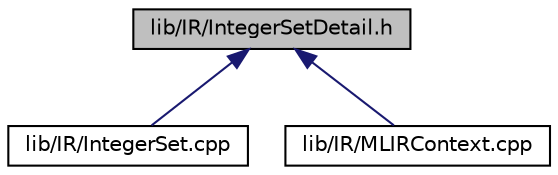 digraph "lib/IR/IntegerSetDetail.h"
{
  bgcolor="transparent";
  edge [fontname="Helvetica",fontsize="10",labelfontname="Helvetica",labelfontsize="10"];
  node [fontname="Helvetica",fontsize="10",shape=record];
  Node8 [label="lib/IR/IntegerSetDetail.h",height=0.2,width=0.4,color="black", fillcolor="grey75", style="filled", fontcolor="black"];
  Node8 -> Node9 [dir="back",color="midnightblue",fontsize="10",style="solid",fontname="Helvetica"];
  Node9 [label="lib/IR/IntegerSet.cpp",height=0.2,width=0.4,color="black",URL="$IntegerSet_8cpp.html"];
  Node8 -> Node10 [dir="back",color="midnightblue",fontsize="10",style="solid",fontname="Helvetica"];
  Node10 [label="lib/IR/MLIRContext.cpp",height=0.2,width=0.4,color="black",URL="$MLIRContext_8cpp.html"];
}
